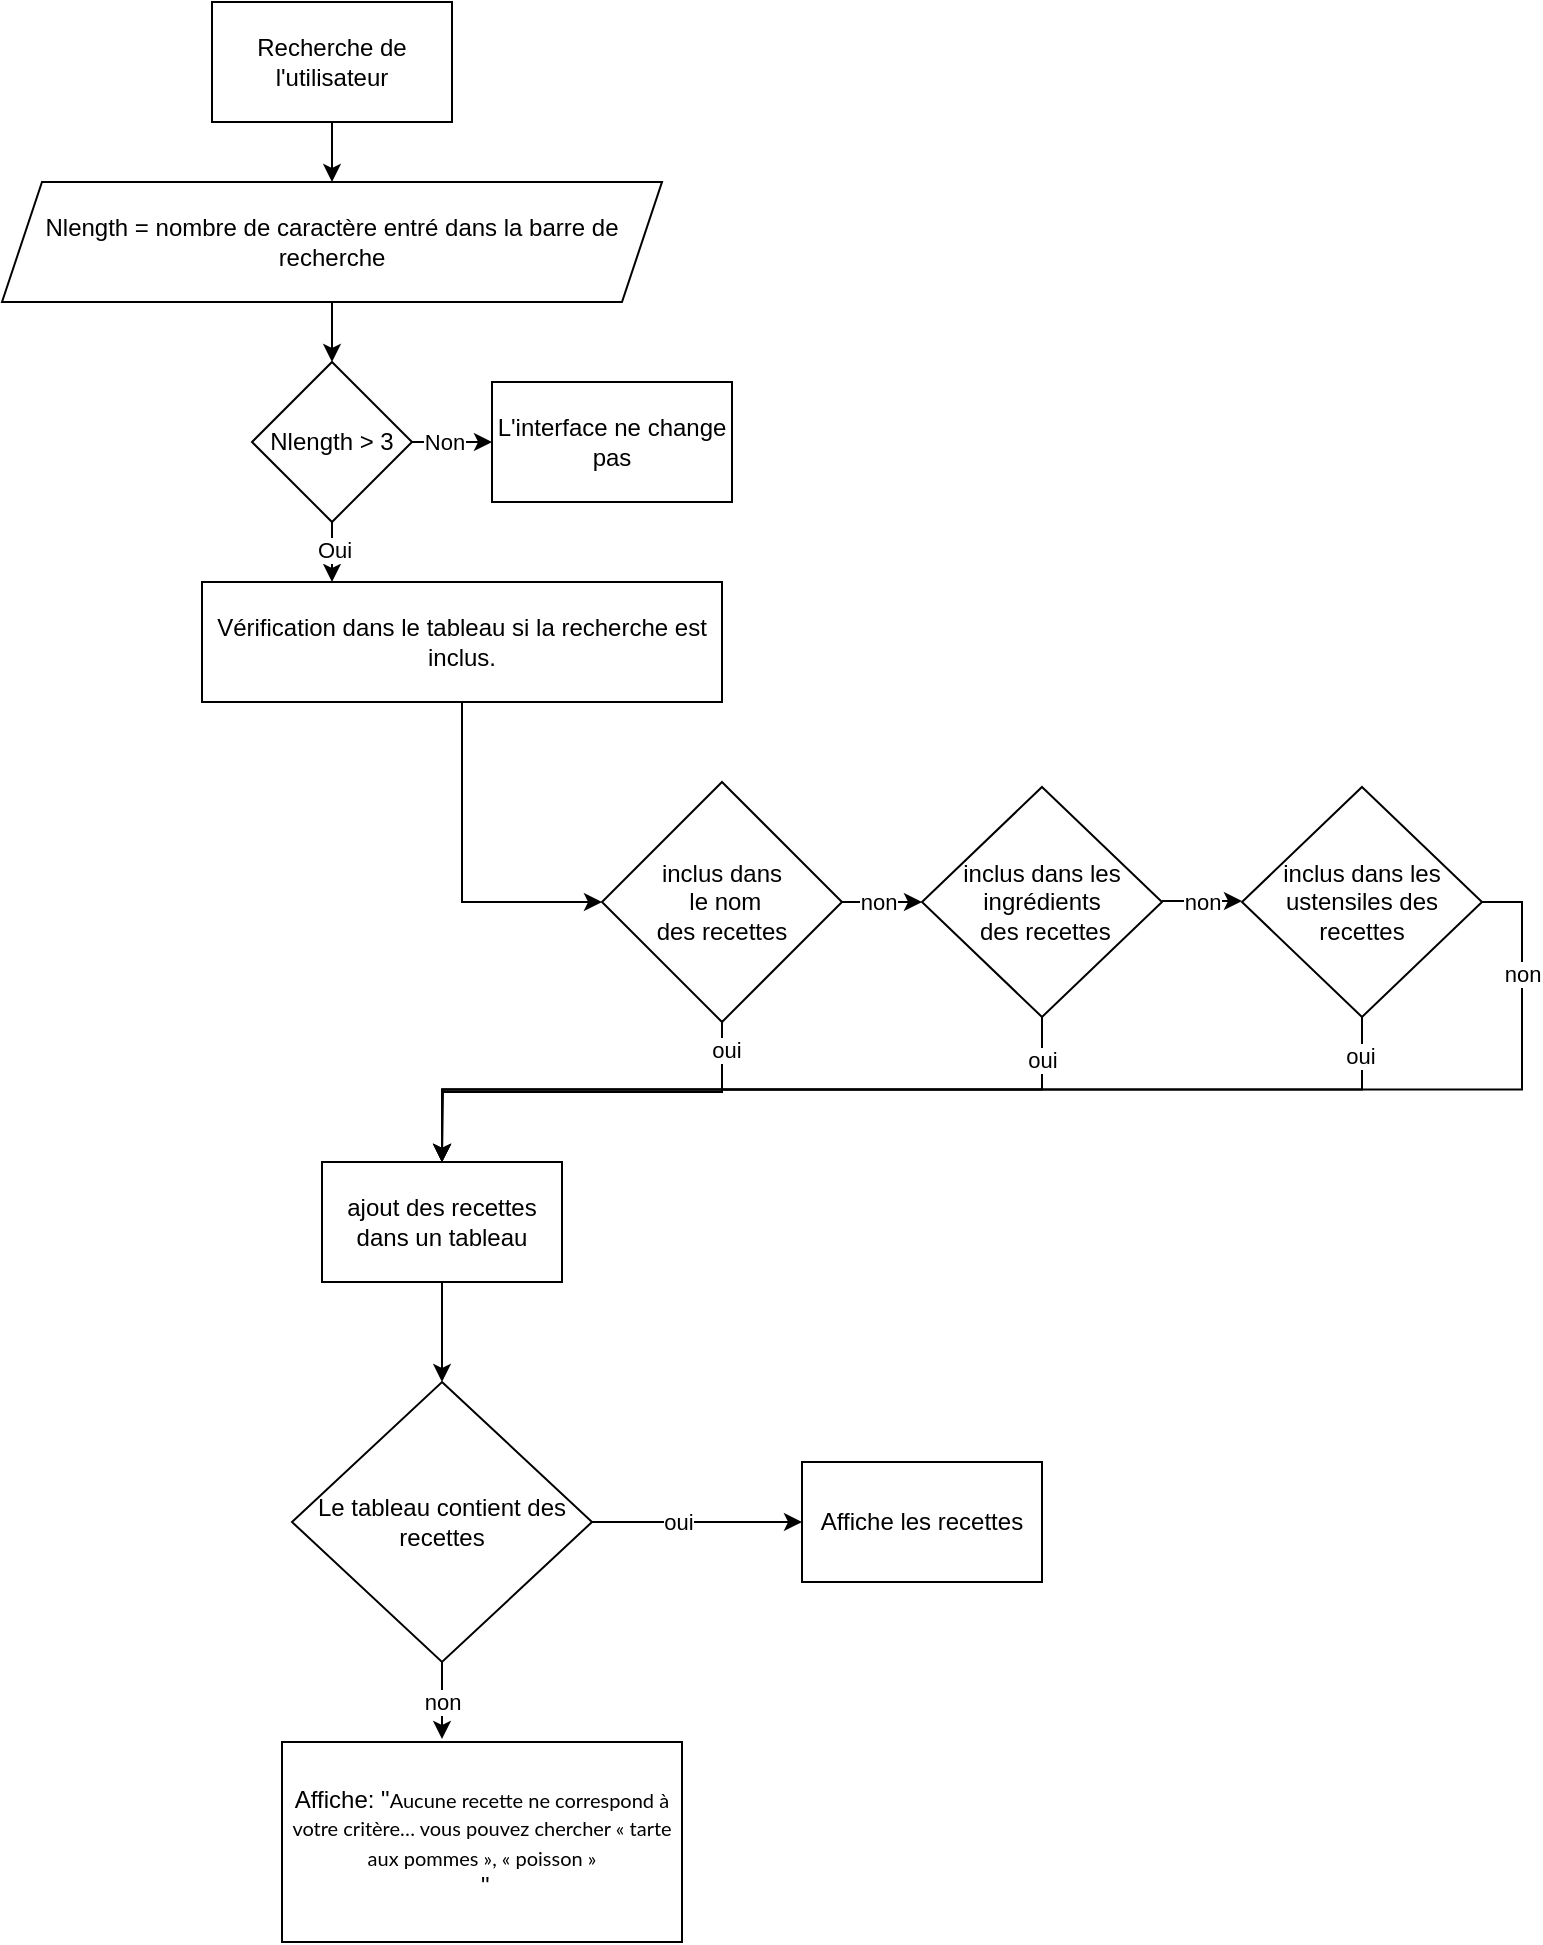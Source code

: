 <mxfile version="17.4.5" type="github">
  <diagram id="C5RBs43oDa-KdzZeNtuy" name="Page-1">
    <mxGraphModel dx="946" dy="589" grid="1" gridSize="10" guides="1" tooltips="1" connect="1" arrows="1" fold="1" page="1" pageScale="1" pageWidth="827" pageHeight="1169" math="0" shadow="0">
      <root>
        <mxCell id="WIyWlLk6GJQsqaUBKTNV-0" />
        <mxCell id="WIyWlLk6GJQsqaUBKTNV-1" parent="WIyWlLk6GJQsqaUBKTNV-0" />
        <mxCell id="Iiy8EJFlqJbz6gkXB-Cf-7" value="" style="edgeStyle=orthogonalEdgeStyle;rounded=0;orthogonalLoop=1;jettySize=auto;html=1;" parent="WIyWlLk6GJQsqaUBKTNV-1" source="Iiy8EJFlqJbz6gkXB-Cf-3" target="Iiy8EJFlqJbz6gkXB-Cf-6" edge="1">
          <mxGeometry relative="1" as="geometry" />
        </mxCell>
        <mxCell id="Iiy8EJFlqJbz6gkXB-Cf-3" value="Recherche de l&#39;utilisateur" style="whiteSpace=wrap;html=1;" parent="WIyWlLk6GJQsqaUBKTNV-1" vertex="1">
          <mxGeometry x="145" y="80" width="120" height="60" as="geometry" />
        </mxCell>
        <mxCell id="Iiy8EJFlqJbz6gkXB-Cf-9" value="" style="edgeStyle=orthogonalEdgeStyle;rounded=0;orthogonalLoop=1;jettySize=auto;html=1;" parent="WIyWlLk6GJQsqaUBKTNV-1" source="Iiy8EJFlqJbz6gkXB-Cf-6" target="Iiy8EJFlqJbz6gkXB-Cf-8" edge="1">
          <mxGeometry relative="1" as="geometry" />
        </mxCell>
        <mxCell id="Iiy8EJFlqJbz6gkXB-Cf-6" value="Nlength = nombre de caractère entré dans la barre de recherche" style="shape=parallelogram;perimeter=parallelogramPerimeter;whiteSpace=wrap;html=1;fixedSize=1;" parent="WIyWlLk6GJQsqaUBKTNV-1" vertex="1">
          <mxGeometry x="40" y="170" width="330" height="60" as="geometry" />
        </mxCell>
        <mxCell id="Iiy8EJFlqJbz6gkXB-Cf-11" value="" style="edgeStyle=orthogonalEdgeStyle;rounded=0;orthogonalLoop=1;jettySize=auto;html=1;" parent="WIyWlLk6GJQsqaUBKTNV-1" source="Iiy8EJFlqJbz6gkXB-Cf-8" target="Iiy8EJFlqJbz6gkXB-Cf-10" edge="1">
          <mxGeometry relative="1" as="geometry" />
        </mxCell>
        <mxCell id="Iiy8EJFlqJbz6gkXB-Cf-12" value="Non" style="edgeLabel;html=1;align=center;verticalAlign=middle;resizable=0;points=[];" parent="Iiy8EJFlqJbz6gkXB-Cf-11" vertex="1" connectable="0">
          <mxGeometry x="-0.2" y="-1" relative="1" as="geometry">
            <mxPoint y="-1" as="offset" />
          </mxGeometry>
        </mxCell>
        <mxCell id="Iiy8EJFlqJbz6gkXB-Cf-14" value="" style="edgeStyle=orthogonalEdgeStyle;rounded=0;orthogonalLoop=1;jettySize=auto;html=1;" parent="WIyWlLk6GJQsqaUBKTNV-1" source="Iiy8EJFlqJbz6gkXB-Cf-8" edge="1">
          <mxGeometry relative="1" as="geometry">
            <mxPoint x="205" y="370" as="targetPoint" />
          </mxGeometry>
        </mxCell>
        <mxCell id="Iiy8EJFlqJbz6gkXB-Cf-15" value="Oui" style="edgeLabel;html=1;align=center;verticalAlign=middle;resizable=0;points=[];" parent="Iiy8EJFlqJbz6gkXB-Cf-14" vertex="1" connectable="0">
          <mxGeometry x="0.633" y="-1" relative="1" as="geometry">
            <mxPoint x="1" y="-11" as="offset" />
          </mxGeometry>
        </mxCell>
        <mxCell id="Iiy8EJFlqJbz6gkXB-Cf-8" value="Nlength &amp;gt; 3" style="rhombus;whiteSpace=wrap;html=1;" parent="WIyWlLk6GJQsqaUBKTNV-1" vertex="1">
          <mxGeometry x="165" y="260" width="80" height="80" as="geometry" />
        </mxCell>
        <mxCell id="Iiy8EJFlqJbz6gkXB-Cf-10" value="L&#39;interface ne change pas" style="whiteSpace=wrap;html=1;" parent="WIyWlLk6GJQsqaUBKTNV-1" vertex="1">
          <mxGeometry x="285" y="270" width="120" height="60" as="geometry" />
        </mxCell>
        <mxCell id="9EUDGltDmxE99oZRwppm-45" style="edgeStyle=orthogonalEdgeStyle;rounded=0;orthogonalLoop=1;jettySize=auto;html=1;exitX=0.5;exitY=1;exitDx=0;exitDy=0;entryX=0.5;entryY=0;entryDx=0;entryDy=0;shadow=0;startArrow=none;startFill=0;endArrow=classic;endFill=1;strokeColor=default;" edge="1" parent="WIyWlLk6GJQsqaUBKTNV-1" source="9EUDGltDmxE99oZRwppm-0" target="9EUDGltDmxE99oZRwppm-44">
          <mxGeometry relative="1" as="geometry" />
        </mxCell>
        <mxCell id="9EUDGltDmxE99oZRwppm-0" value="ajout des recettes dans un tableau" style="whiteSpace=wrap;html=1;" vertex="1" parent="WIyWlLk6GJQsqaUBKTNV-1">
          <mxGeometry x="200" y="660" width="120" height="60" as="geometry" />
        </mxCell>
        <mxCell id="9EUDGltDmxE99oZRwppm-31" value="non" style="edgeStyle=none;rounded=0;orthogonalLoop=1;jettySize=auto;html=1;exitX=1;exitY=0.5;exitDx=0;exitDy=0;entryX=0;entryY=0.5;entryDx=0;entryDy=0;shadow=0;startArrow=none;startFill=0;endArrow=classic;endFill=1;strokeColor=default;" edge="1" parent="WIyWlLk6GJQsqaUBKTNV-1" target="9EUDGltDmxE99oZRwppm-3">
          <mxGeometry relative="1" as="geometry">
            <mxPoint x="456" y="530" as="sourcePoint" />
            <mxPoint x="496" y="530" as="targetPoint" />
          </mxGeometry>
        </mxCell>
        <mxCell id="9EUDGltDmxE99oZRwppm-34" style="edgeStyle=orthogonalEdgeStyle;rounded=0;orthogonalLoop=1;jettySize=auto;html=1;exitX=0.5;exitY=1;exitDx=0;exitDy=0;shadow=0;startArrow=none;startFill=0;endArrow=classic;endFill=1;strokeColor=default;" edge="1" parent="WIyWlLk6GJQsqaUBKTNV-1" source="9EUDGltDmxE99oZRwppm-1" target="9EUDGltDmxE99oZRwppm-0">
          <mxGeometry relative="1" as="geometry" />
        </mxCell>
        <mxCell id="9EUDGltDmxE99oZRwppm-37" value="oui" style="edgeLabel;html=1;align=center;verticalAlign=middle;resizable=0;points=[];" vertex="1" connectable="0" parent="9EUDGltDmxE99oZRwppm-34">
          <mxGeometry x="-0.867" y="2" relative="1" as="geometry">
            <mxPoint as="offset" />
          </mxGeometry>
        </mxCell>
        <mxCell id="9EUDGltDmxE99oZRwppm-1" value="inclus dans&lt;br&gt;&amp;nbsp;le nom &lt;br&gt;des recettes" style="rhombus;whiteSpace=wrap;html=1;" vertex="1" parent="WIyWlLk6GJQsqaUBKTNV-1">
          <mxGeometry x="340" y="470" width="120" height="120" as="geometry" />
        </mxCell>
        <mxCell id="9EUDGltDmxE99oZRwppm-32" value="non" style="edgeStyle=none;rounded=0;orthogonalLoop=1;jettySize=auto;html=1;exitX=1;exitY=0.5;exitDx=0;exitDy=0;entryX=0;entryY=0.5;entryDx=0;entryDy=0;shadow=0;startArrow=none;startFill=0;endArrow=classic;endFill=1;strokeColor=default;" edge="1" parent="WIyWlLk6GJQsqaUBKTNV-1">
          <mxGeometry relative="1" as="geometry">
            <mxPoint x="620" y="529.5" as="sourcePoint" />
            <mxPoint x="660" y="529.5" as="targetPoint" />
          </mxGeometry>
        </mxCell>
        <mxCell id="9EUDGltDmxE99oZRwppm-35" style="edgeStyle=orthogonalEdgeStyle;rounded=0;orthogonalLoop=1;jettySize=auto;html=1;exitX=0.5;exitY=1;exitDx=0;exitDy=0;entryX=0.5;entryY=0;entryDx=0;entryDy=0;shadow=0;startArrow=none;startFill=0;endArrow=classic;endFill=1;strokeColor=default;" edge="1" parent="WIyWlLk6GJQsqaUBKTNV-1" source="9EUDGltDmxE99oZRwppm-3" target="9EUDGltDmxE99oZRwppm-0">
          <mxGeometry relative="1" as="geometry" />
        </mxCell>
        <mxCell id="9EUDGltDmxE99oZRwppm-38" value="oui" style="edgeLabel;html=1;align=center;verticalAlign=middle;resizable=0;points=[];" vertex="1" connectable="0" parent="9EUDGltDmxE99oZRwppm-35">
          <mxGeometry x="-0.869" relative="1" as="geometry">
            <mxPoint y="-3" as="offset" />
          </mxGeometry>
        </mxCell>
        <mxCell id="9EUDGltDmxE99oZRwppm-3" value="inclus dans les ingrédients&lt;br&gt;&amp;nbsp;des recettes" style="rhombus;whiteSpace=wrap;html=1;" vertex="1" parent="WIyWlLk6GJQsqaUBKTNV-1">
          <mxGeometry x="500" y="472.5" width="120" height="115" as="geometry" />
        </mxCell>
        <mxCell id="9EUDGltDmxE99oZRwppm-36" style="edgeStyle=orthogonalEdgeStyle;rounded=0;orthogonalLoop=1;jettySize=auto;html=1;exitX=0.5;exitY=1;exitDx=0;exitDy=0;shadow=0;startArrow=none;startFill=0;endArrow=classic;endFill=1;strokeColor=default;" edge="1" parent="WIyWlLk6GJQsqaUBKTNV-1" source="9EUDGltDmxE99oZRwppm-4">
          <mxGeometry relative="1" as="geometry">
            <mxPoint x="260" y="660" as="targetPoint" />
          </mxGeometry>
        </mxCell>
        <mxCell id="9EUDGltDmxE99oZRwppm-39" value="oui" style="edgeLabel;html=1;align=center;verticalAlign=middle;resizable=0;points=[];" vertex="1" connectable="0" parent="9EUDGltDmxE99oZRwppm-36">
          <mxGeometry x="-0.949" y="-1" relative="1" as="geometry">
            <mxPoint y="6" as="offset" />
          </mxGeometry>
        </mxCell>
        <mxCell id="9EUDGltDmxE99oZRwppm-41" style="edgeStyle=orthogonalEdgeStyle;rounded=0;orthogonalLoop=1;jettySize=auto;html=1;exitX=1;exitY=0.5;exitDx=0;exitDy=0;entryX=0.5;entryY=0;entryDx=0;entryDy=0;shadow=0;startArrow=none;startFill=0;endArrow=classic;endFill=1;strokeColor=default;" edge="1" parent="WIyWlLk6GJQsqaUBKTNV-1" source="9EUDGltDmxE99oZRwppm-4" target="9EUDGltDmxE99oZRwppm-0">
          <mxGeometry relative="1" as="geometry" />
        </mxCell>
        <mxCell id="9EUDGltDmxE99oZRwppm-42" value="non" style="edgeLabel;html=1;align=center;verticalAlign=middle;resizable=0;points=[];" vertex="1" connectable="0" parent="9EUDGltDmxE99oZRwppm-41">
          <mxGeometry x="-0.839" y="2" relative="1" as="geometry">
            <mxPoint x="-2" as="offset" />
          </mxGeometry>
        </mxCell>
        <mxCell id="9EUDGltDmxE99oZRwppm-4" value="inclus dans les ustensiles des recettes" style="rhombus;whiteSpace=wrap;html=1;" vertex="1" parent="WIyWlLk6GJQsqaUBKTNV-1">
          <mxGeometry x="660" y="472.5" width="120" height="115" as="geometry" />
        </mxCell>
        <mxCell id="9EUDGltDmxE99oZRwppm-6" style="edgeStyle=orthogonalEdgeStyle;rounded=0;orthogonalLoop=1;jettySize=auto;html=1;exitX=0.5;exitY=1;exitDx=0;exitDy=0;entryX=0;entryY=0.5;entryDx=0;entryDy=0;" edge="1" parent="WIyWlLk6GJQsqaUBKTNV-1" source="9EUDGltDmxE99oZRwppm-5" target="9EUDGltDmxE99oZRwppm-1">
          <mxGeometry relative="1" as="geometry" />
        </mxCell>
        <mxCell id="9EUDGltDmxE99oZRwppm-5" value="Vérification dans le tableau si la recherche est inclus." style="whiteSpace=wrap;html=1;" vertex="1" parent="WIyWlLk6GJQsqaUBKTNV-1">
          <mxGeometry x="140" y="370" width="260" height="60" as="geometry" />
        </mxCell>
        <mxCell id="9EUDGltDmxE99oZRwppm-29" style="edgeStyle=none;rounded=0;orthogonalLoop=1;jettySize=auto;html=1;exitX=0.5;exitY=0;exitDx=0;exitDy=0;shadow=0;startArrow=none;startFill=0;endArrow=classic;endFill=1;strokeColor=default;" edge="1" parent="WIyWlLk6GJQsqaUBKTNV-1" source="9EUDGltDmxE99oZRwppm-3" target="9EUDGltDmxE99oZRwppm-3">
          <mxGeometry relative="1" as="geometry" />
        </mxCell>
        <mxCell id="9EUDGltDmxE99oZRwppm-46" style="edgeStyle=orthogonalEdgeStyle;rounded=0;orthogonalLoop=1;jettySize=auto;html=1;exitX=1;exitY=0.5;exitDx=0;exitDy=0;shadow=0;startArrow=none;startFill=0;endArrow=classic;endFill=1;strokeColor=default;" edge="1" parent="WIyWlLk6GJQsqaUBKTNV-1" source="9EUDGltDmxE99oZRwppm-44">
          <mxGeometry relative="1" as="geometry">
            <mxPoint x="440" y="840" as="targetPoint" />
          </mxGeometry>
        </mxCell>
        <mxCell id="9EUDGltDmxE99oZRwppm-48" value="oui" style="edgeLabel;html=1;align=center;verticalAlign=middle;resizable=0;points=[];" vertex="1" connectable="0" parent="9EUDGltDmxE99oZRwppm-46">
          <mxGeometry x="-0.181" y="-2" relative="1" as="geometry">
            <mxPoint y="-2" as="offset" />
          </mxGeometry>
        </mxCell>
        <mxCell id="9EUDGltDmxE99oZRwppm-51" value="non" style="edgeStyle=orthogonalEdgeStyle;rounded=0;orthogonalLoop=1;jettySize=auto;html=1;exitX=0.5;exitY=1;exitDx=0;exitDy=0;entryX=0.4;entryY=-0.015;entryDx=0;entryDy=0;entryPerimeter=0;shadow=0;startArrow=none;startFill=0;endArrow=classic;endFill=1;strokeColor=default;" edge="1" parent="WIyWlLk6GJQsqaUBKTNV-1" source="9EUDGltDmxE99oZRwppm-44" target="9EUDGltDmxE99oZRwppm-49">
          <mxGeometry relative="1" as="geometry" />
        </mxCell>
        <mxCell id="9EUDGltDmxE99oZRwppm-44" value="Le tableau contient des recettes" style="rhombus;whiteSpace=wrap;html=1;" vertex="1" parent="WIyWlLk6GJQsqaUBKTNV-1">
          <mxGeometry x="185" y="770" width="150" height="140" as="geometry" />
        </mxCell>
        <mxCell id="9EUDGltDmxE99oZRwppm-47" value="Affiche les recettes" style="whiteSpace=wrap;html=1;" vertex="1" parent="WIyWlLk6GJQsqaUBKTNV-1">
          <mxGeometry x="440" y="810" width="120" height="60" as="geometry" />
        </mxCell>
        <mxCell id="9EUDGltDmxE99oZRwppm-49" value="Affiche: &quot;&lt;span style=&quot;font-family: &amp;#34;lato&amp;#34; , sans-serif ; font-size: 10px&quot;&gt;Aucune recette ne correspond à votre critère… vous pouvez chercher « tarte aux pommes », « poisson »&lt;/span&gt;&lt;br&gt;&amp;nbsp;&quot;" style="whiteSpace=wrap;html=1;" vertex="1" parent="WIyWlLk6GJQsqaUBKTNV-1">
          <mxGeometry x="180" y="950" width="200" height="100" as="geometry" />
        </mxCell>
      </root>
    </mxGraphModel>
  </diagram>
</mxfile>
